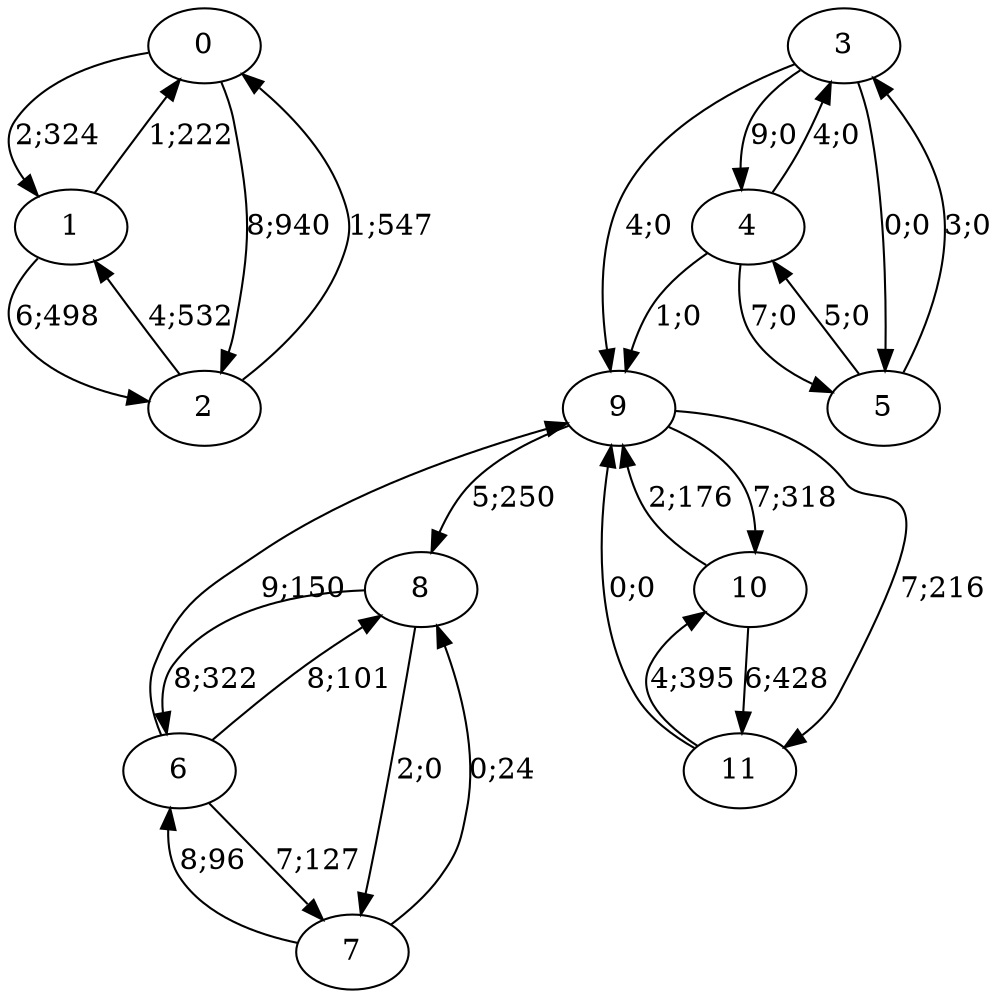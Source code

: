 digraph graph7881 {


0 -> 1 [color=black,label="2;324"]
0 -> 2 [color=black,label="8;940"]


1 -> 0 [color=black,label="1;222"]
1 -> 2 [color=black,label="6;498"]


2 -> 0 [color=black,label="1;547"]
2 -> 1 [color=black,label="4;532"]






































9 -> 8 [color=black,label="5;250"]
9 -> 10 [color=black,label="7;318"]
9 -> 11 [color=black,label="7;216"]


10 -> 9 [color=black,label="2;176"]
10 -> 11 [color=black,label="6;428"]


11 -> 9 [color=black,label="0;0"]
11 -> 10 [color=black,label="4;395"]














6 -> 9 [color=black,label="9;150"]
6 -> 7 [color=black,label="7;127"]
6 -> 8 [color=black,label="8;101"]


7 -> 6 [color=black,label="8;96"]
7 -> 8 [color=black,label="0;24"]


8 -> 6 [color=black,label="8;322"]
8 -> 7 [color=black,label="2;0"]














3 -> 9 [color=black,label="4;0"]
3 -> 4 [color=black,label="9;0"]
3 -> 5 [color=black,label="0;0"]


4 -> 9 [color=black,label="1;0"]
4 -> 3 [color=black,label="4;0"]
4 -> 5 [color=black,label="7;0"]


5 -> 3 [color=black,label="3;0"]
5 -> 4 [color=black,label="5;0"]













}